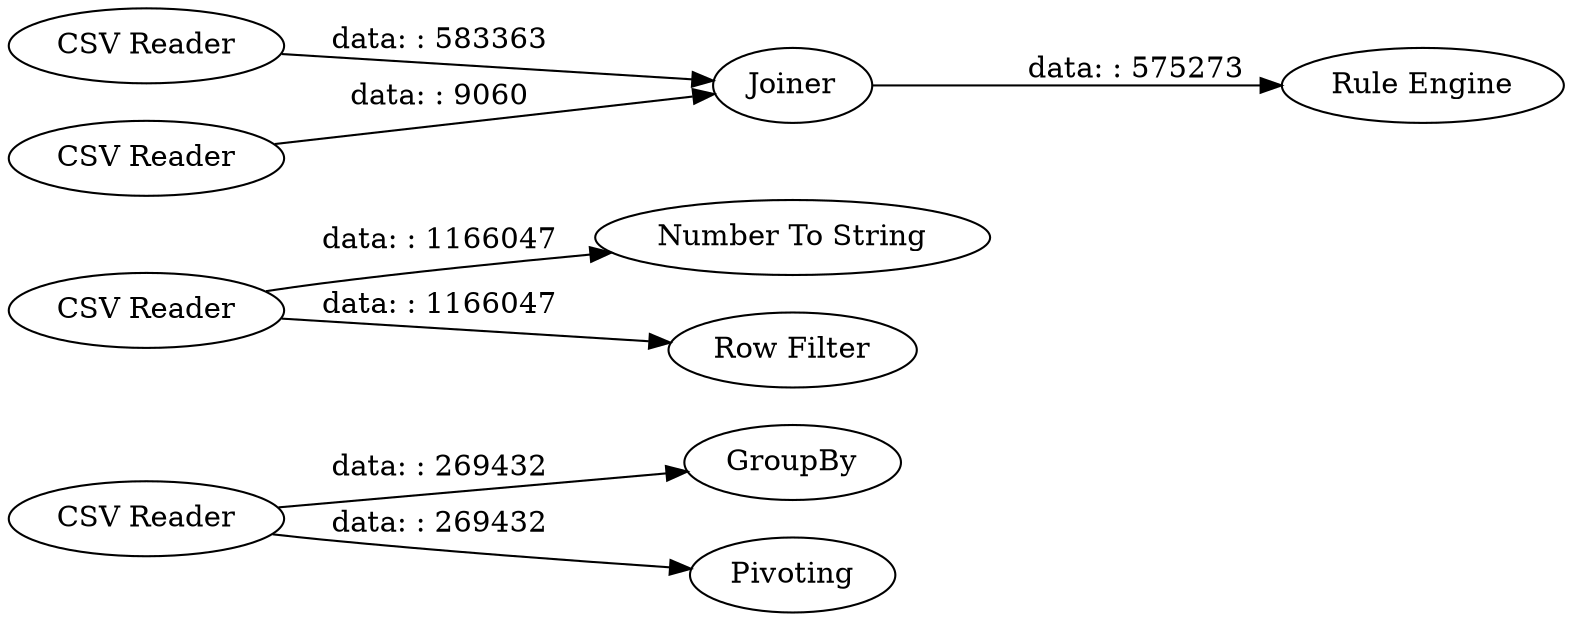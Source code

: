 digraph {
	"4558929168376373782_10" [label=GroupBy]
	"4558929168376373782_6" [label=Pivoting]
	"4558929168376373782_11" [label="Number To String"]
	"4558929168376373782_3" [label="CSV Reader"]
	"4558929168376373782_2" [label="CSV Reader"]
	"4558929168376373782_5" [label=Joiner]
	"4558929168376373782_1" [label="CSV Reader"]
	"4558929168376373782_8" [label="Rule Engine"]
	"4558929168376373782_7" [label="Row Filter"]
	"4558929168376373782_4" [label="CSV Reader"]
	"4558929168376373782_5" -> "4558929168376373782_8" [label="data: : 575273"]
	"4558929168376373782_4" -> "4558929168376373782_7" [label="data: : 1166047"]
	"4558929168376373782_4" -> "4558929168376373782_11" [label="data: : 1166047"]
	"4558929168376373782_1" -> "4558929168376373782_6" [label="data: : 269432"]
	"4558929168376373782_1" -> "4558929168376373782_10" [label="data: : 269432"]
	"4558929168376373782_3" -> "4558929168376373782_5" [label="data: : 583363"]
	"4558929168376373782_2" -> "4558929168376373782_5" [label="data: : 9060"]
	rankdir=LR
}
